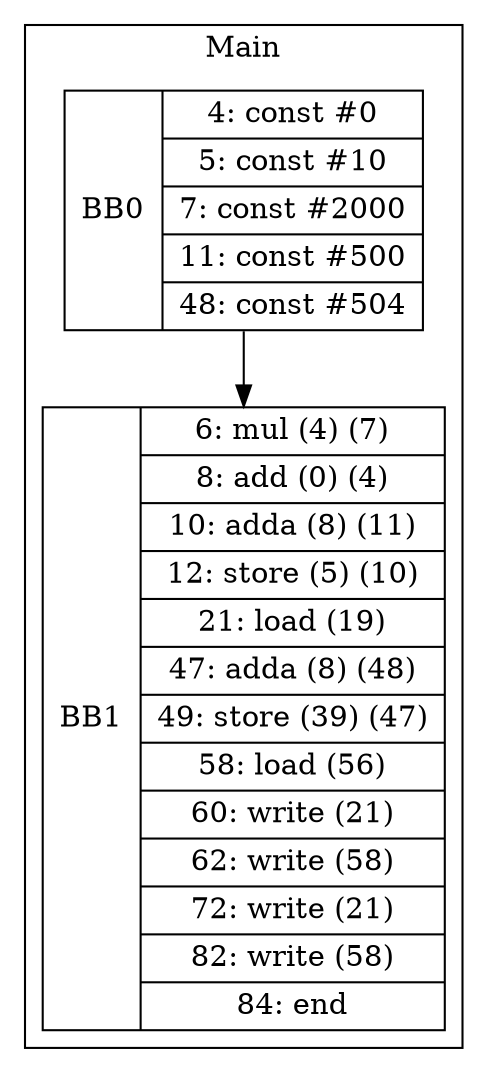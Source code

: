 digraph G {
node [shape=record];
subgraph cluster_main{
label = "Main";
BB0 [shape=record, label="<b>BB0|{4: const #0|5: const #10|7: const #2000|11: const #500|48: const #504}"];
BB1 [shape=record, label="<b>BB1|{6: mul (4) (7)|8: add (0) (4)|10: adda (8) (11)|12: store (5) (10)|21: load (19)|47: adda (8) (48)|49: store (39) (47)|58: load (56)|60: write (21)|62: write (58)|72: write (21)|82: write (58)|84: end}"];
}
BB0:s -> BB1:n ;
}
